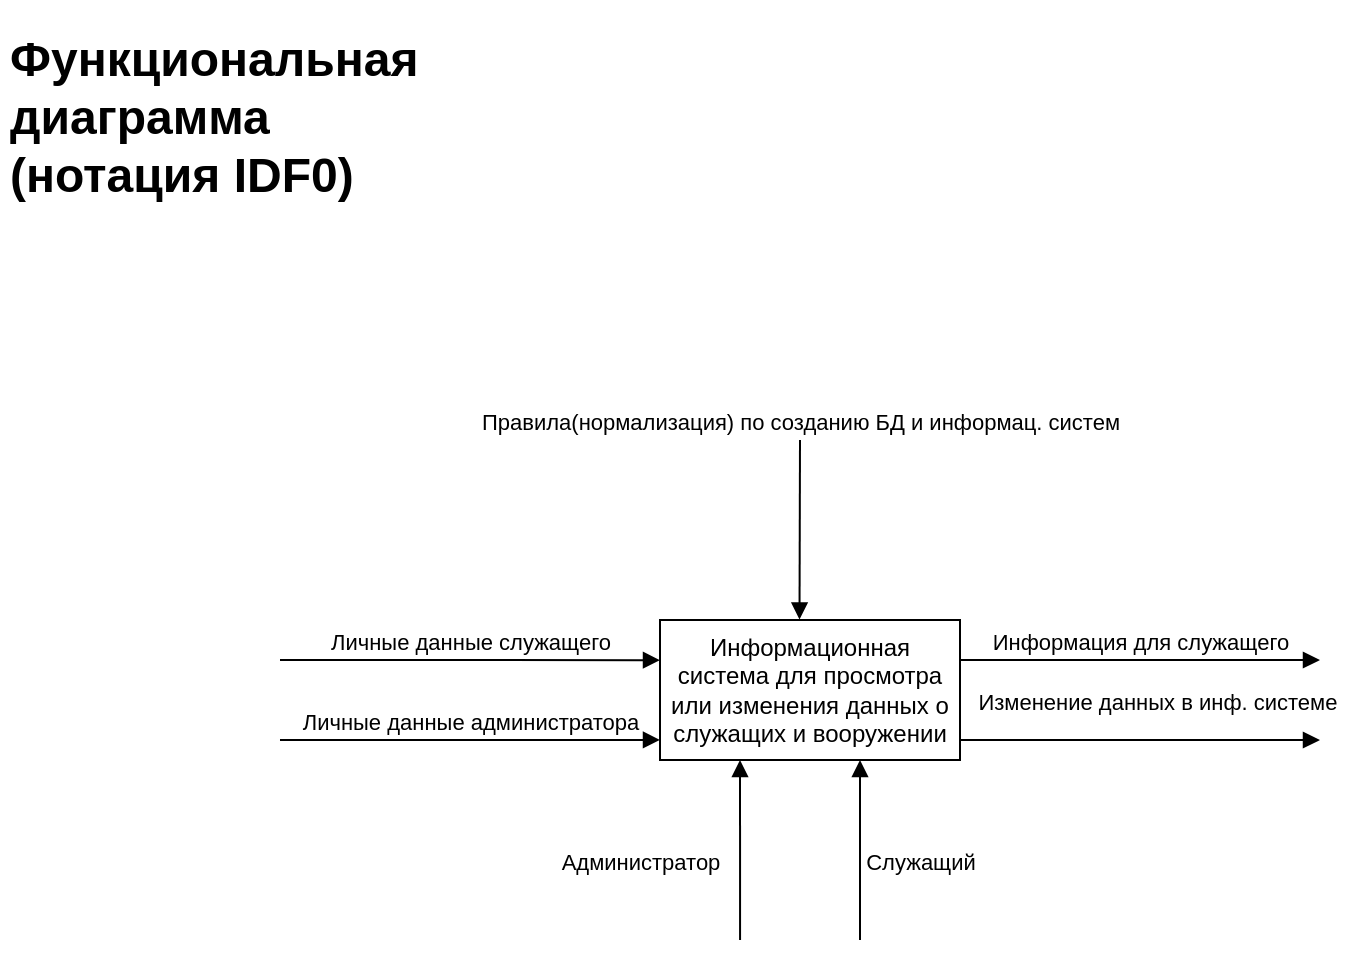 <mxfile version="22.1.16" type="device">
  <diagram name="Страница — 1" id="V76-lTr33Aotc5wgAYng">
    <mxGraphModel dx="1050" dy="1734" grid="1" gridSize="10" guides="1" tooltips="1" connect="1" arrows="1" fold="1" page="1" pageScale="1" pageWidth="827" pageHeight="1169" math="0" shadow="0">
      <root>
        <mxCell id="0" />
        <mxCell id="1" parent="0" />
        <mxCell id="1ngA957U-weyeT3DhX0T-1" value="Информационная система для просмотра или изменения данных о служащих и вооружении" style="rounded=0;whiteSpace=wrap;html=1;" parent="1" vertex="1">
          <mxGeometry x="330" y="300" width="150" height="70" as="geometry" />
        </mxCell>
        <mxCell id="1ngA957U-weyeT3DhX0T-2" value="Личные данные служащего" style="html=1;verticalAlign=bottom;endArrow=block;curved=0;rounded=0;entryX=-0.011;entryY=0.151;entryDx=0;entryDy=0;entryPerimeter=0;" parent="1" edge="1">
          <mxGeometry width="80" relative="1" as="geometry">
            <mxPoint x="140" y="320" as="sourcePoint" />
            <mxPoint x="330.0" y="320.07" as="targetPoint" />
          </mxGeometry>
        </mxCell>
        <mxCell id="1ngA957U-weyeT3DhX0T-6" value="Изменение данных в инф. системе&amp;nbsp;" style="html=1;verticalAlign=bottom;endArrow=block;curved=0;rounded=0;" parent="1" edge="1">
          <mxGeometry x="0.111" y="10" width="80" relative="1" as="geometry">
            <mxPoint x="480" y="360" as="sourcePoint" />
            <mxPoint x="660" y="360" as="targetPoint" />
            <mxPoint as="offset" />
          </mxGeometry>
        </mxCell>
        <mxCell id="1ngA957U-weyeT3DhX0T-7" value="Информация для служащего" style="html=1;verticalAlign=bottom;endArrow=block;curved=0;rounded=0;" parent="1" edge="1">
          <mxGeometry width="80" relative="1" as="geometry">
            <mxPoint x="480" y="320" as="sourcePoint" />
            <mxPoint x="660" y="320" as="targetPoint" />
          </mxGeometry>
        </mxCell>
        <mxCell id="1ngA957U-weyeT3DhX0T-8" value="Правила(нормализация) по созданию БД и информац. систем" style="html=1;verticalAlign=bottom;endArrow=block;curved=0;rounded=0;entryX=0.465;entryY=-0.003;entryDx=0;entryDy=0;entryPerimeter=0;" parent="1" target="1ngA957U-weyeT3DhX0T-1" edge="1">
          <mxGeometry x="-1" width="80" relative="1" as="geometry">
            <mxPoint x="400" y="210" as="sourcePoint" />
            <mxPoint x="480" y="160" as="targetPoint" />
            <mxPoint as="offset" />
          </mxGeometry>
        </mxCell>
        <mxCell id="_qA0wj6rMJiyONMpc9HV-4" value="Личные данные администратора" style="html=1;verticalAlign=bottom;endArrow=block;curved=0;rounded=0;entryX=0;entryY=0.857;entryDx=0;entryDy=0;entryPerimeter=0;" parent="1" target="1ngA957U-weyeT3DhX0T-1" edge="1">
          <mxGeometry width="80" relative="1" as="geometry">
            <mxPoint x="140" y="360" as="sourcePoint" />
            <mxPoint x="240" y="360" as="targetPoint" />
          </mxGeometry>
        </mxCell>
        <mxCell id="_qA0wj6rMJiyONMpc9HV-7" value="Администратор" style="html=1;verticalAlign=bottom;endArrow=block;curved=0;rounded=0;entryX=0.333;entryY=1;entryDx=0;entryDy=0;entryPerimeter=0;" parent="1" edge="1">
          <mxGeometry x="-0.333" y="50" width="80" relative="1" as="geometry">
            <mxPoint x="370.05" y="460" as="sourcePoint" />
            <mxPoint x="370.0" y="370" as="targetPoint" />
            <mxPoint as="offset" />
          </mxGeometry>
        </mxCell>
        <mxCell id="_qA0wj6rMJiyONMpc9HV-8" value="Служащий" style="html=1;verticalAlign=bottom;endArrow=block;curved=0;rounded=0;entryX=0.8;entryY=1;entryDx=0;entryDy=0;entryPerimeter=0;" parent="1" edge="1">
          <mxGeometry x="-0.333" y="-30" width="80" relative="1" as="geometry">
            <mxPoint x="430" y="460" as="sourcePoint" />
            <mxPoint x="430" y="370" as="targetPoint" />
            <mxPoint as="offset" />
          </mxGeometry>
        </mxCell>
        <mxCell id="pRA79_hlSP51yVPIUS5q-1" value="&lt;h1&gt;Функциональная диаграмма (нотация IDF0)&lt;/h1&gt;" style="text;html=1;strokeColor=none;fillColor=none;spacing=5;spacingTop=-20;whiteSpace=wrap;overflow=hidden;rounded=0;" vertex="1" parent="1">
          <mxGeometry width="220" height="120" as="geometry" />
        </mxCell>
      </root>
    </mxGraphModel>
  </diagram>
</mxfile>
